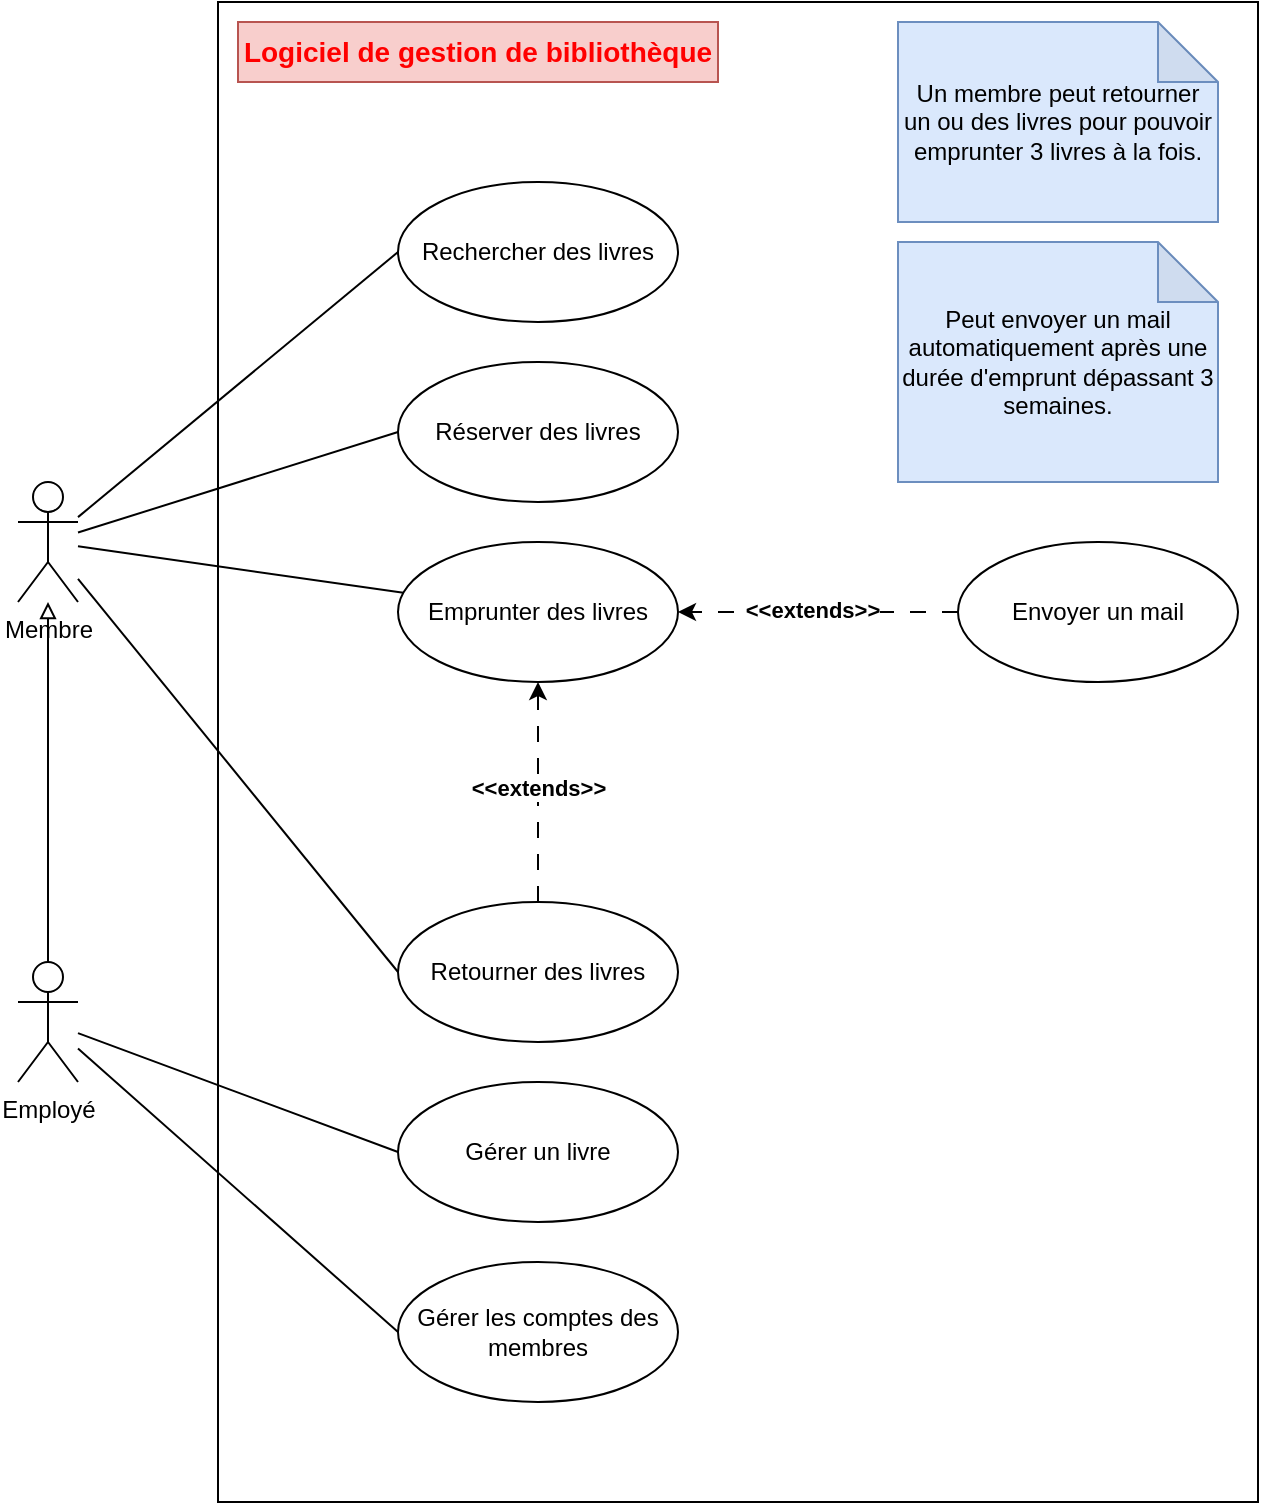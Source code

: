 <mxfile version="27.0.6">
  <diagram name="Page-1" id="z4XhQ-jAeHE7SyvA5xWt">
    <mxGraphModel dx="898" dy="750" grid="1" gridSize="10" guides="1" tooltips="1" connect="1" arrows="1" fold="1" page="1" pageScale="1" pageWidth="827" pageHeight="1169" math="0" shadow="0">
      <root>
        <mxCell id="0" />
        <mxCell id="1" parent="0" />
        <mxCell id="4zdUnPzI3HsvfFCuKaqa-1" value="" style="rounded=0;whiteSpace=wrap;html=1;" parent="1" vertex="1">
          <mxGeometry x="160" y="80" width="520" height="750" as="geometry" />
        </mxCell>
        <mxCell id="4zdUnPzI3HsvfFCuKaqa-2" value="&lt;b&gt;&lt;font style=&quot;font-size: 14px; color: light-dark(rgb(255, 0, 0), rgb(237, 237, 237));&quot;&gt;Logiciel de gestion de bibliothèque&lt;/font&gt;&lt;/b&gt;" style="text;html=1;align=center;verticalAlign=middle;whiteSpace=wrap;rounded=0;fillColor=#f8cecc;strokeColor=#b85450;" parent="1" vertex="1">
          <mxGeometry x="170" y="90" width="240" height="30" as="geometry" />
        </mxCell>
        <mxCell id="4zdUnPzI3HsvfFCuKaqa-3" value="Rechercher des livres" style="ellipse;whiteSpace=wrap;html=1;" parent="1" vertex="1">
          <mxGeometry x="250" y="170" width="140" height="70" as="geometry" />
        </mxCell>
        <mxCell id="4zdUnPzI3HsvfFCuKaqa-4" value="Réserver des livres" style="ellipse;whiteSpace=wrap;html=1;" parent="1" vertex="1">
          <mxGeometry x="250" y="260" width="140" height="70" as="geometry" />
        </mxCell>
        <mxCell id="4zdUnPzI3HsvfFCuKaqa-10" style="rounded=0;orthogonalLoop=1;jettySize=auto;html=1;dashed=1;dashPattern=8 8;exitX=0;exitY=0.5;exitDx=0;exitDy=0;" parent="1" source="4zdUnPzI3HsvfFCuKaqa-9" target="4zdUnPzI3HsvfFCuKaqa-5" edge="1">
          <mxGeometry relative="1" as="geometry" />
        </mxCell>
        <mxCell id="4zdUnPzI3HsvfFCuKaqa-11" value="&lt;b&gt;&amp;lt;&amp;lt;extends&amp;gt;&amp;gt;&lt;/b&gt;" style="edgeLabel;html=1;align=center;verticalAlign=middle;resizable=0;points=[];" parent="4zdUnPzI3HsvfFCuKaqa-10" vertex="1" connectable="0">
          <mxGeometry x="0.043" y="-1" relative="1" as="geometry">
            <mxPoint as="offset" />
          </mxGeometry>
        </mxCell>
        <mxCell id="4zdUnPzI3HsvfFCuKaqa-21" style="edgeStyle=orthogonalEdgeStyle;rounded=0;orthogonalLoop=1;jettySize=auto;html=1;exitX=0.5;exitY=0;exitDx=0;exitDy=0;dashed=1;dashPattern=8 8;" parent="1" source="4zdUnPzI3HsvfFCuKaqa-6" target="4zdUnPzI3HsvfFCuKaqa-5" edge="1">
          <mxGeometry relative="1" as="geometry" />
        </mxCell>
        <mxCell id="4zdUnPzI3HsvfFCuKaqa-22" value="&lt;b&gt;&amp;lt;&amp;lt;extends&amp;gt;&amp;gt;&lt;/b&gt;" style="edgeLabel;html=1;align=center;verticalAlign=middle;resizable=0;points=[];" parent="4zdUnPzI3HsvfFCuKaqa-21" vertex="1" connectable="0">
          <mxGeometry x="0.036" relative="1" as="geometry">
            <mxPoint as="offset" />
          </mxGeometry>
        </mxCell>
        <mxCell id="4zdUnPzI3HsvfFCuKaqa-5" value="Emprunter des livres" style="ellipse;whiteSpace=wrap;html=1;" parent="1" vertex="1">
          <mxGeometry x="250" y="350" width="140" height="70" as="geometry" />
        </mxCell>
        <mxCell id="4zdUnPzI3HsvfFCuKaqa-6" value="Retourner des livres" style="ellipse;whiteSpace=wrap;html=1;" parent="1" vertex="1">
          <mxGeometry x="250" y="530" width="140" height="70" as="geometry" />
        </mxCell>
        <mxCell id="4zdUnPzI3HsvfFCuKaqa-7" value="Gérer un livre" style="ellipse;whiteSpace=wrap;html=1;" parent="1" vertex="1">
          <mxGeometry x="250" y="620" width="140" height="70" as="geometry" />
        </mxCell>
        <mxCell id="4zdUnPzI3HsvfFCuKaqa-8" value="Gérer les comptes des membres" style="ellipse;whiteSpace=wrap;html=1;" parent="1" vertex="1">
          <mxGeometry x="250" y="710" width="140" height="70" as="geometry" />
        </mxCell>
        <mxCell id="4zdUnPzI3HsvfFCuKaqa-9" value="Envoyer un mail" style="ellipse;whiteSpace=wrap;html=1;" parent="1" vertex="1">
          <mxGeometry x="530" y="350" width="140" height="70" as="geometry" />
        </mxCell>
        <mxCell id="4zdUnPzI3HsvfFCuKaqa-13" style="rounded=0;orthogonalLoop=1;jettySize=auto;html=1;entryX=0;entryY=0.5;entryDx=0;entryDy=0;endArrow=none;startFill=0;" parent="1" source="4zdUnPzI3HsvfFCuKaqa-12" target="4zdUnPzI3HsvfFCuKaqa-7" edge="1">
          <mxGeometry relative="1" as="geometry" />
        </mxCell>
        <mxCell id="4zdUnPzI3HsvfFCuKaqa-14" style="rounded=0;orthogonalLoop=1;jettySize=auto;html=1;entryX=0;entryY=0.5;entryDx=0;entryDy=0;endArrow=none;startFill=0;" parent="1" source="4zdUnPzI3HsvfFCuKaqa-12" target="4zdUnPzI3HsvfFCuKaqa-8" edge="1">
          <mxGeometry relative="1" as="geometry" />
        </mxCell>
        <mxCell id="4zdUnPzI3HsvfFCuKaqa-16" style="rounded=0;orthogonalLoop=1;jettySize=auto;html=1;endArrow=block;endFill=0;" parent="1" source="4zdUnPzI3HsvfFCuKaqa-12" target="4zdUnPzI3HsvfFCuKaqa-15" edge="1">
          <mxGeometry relative="1" as="geometry" />
        </mxCell>
        <mxCell id="4zdUnPzI3HsvfFCuKaqa-12" value="Employé" style="shape=umlActor;verticalLabelPosition=bottom;verticalAlign=top;html=1;" parent="1" vertex="1">
          <mxGeometry x="60" y="560" width="30" height="60" as="geometry" />
        </mxCell>
        <mxCell id="4zdUnPzI3HsvfFCuKaqa-17" style="rounded=0;orthogonalLoop=1;jettySize=auto;html=1;entryX=0;entryY=0.5;entryDx=0;entryDy=0;endArrow=none;startFill=0;" parent="1" source="4zdUnPzI3HsvfFCuKaqa-15" target="4zdUnPzI3HsvfFCuKaqa-3" edge="1">
          <mxGeometry relative="1" as="geometry" />
        </mxCell>
        <mxCell id="4zdUnPzI3HsvfFCuKaqa-18" style="rounded=0;orthogonalLoop=1;jettySize=auto;html=1;entryX=0;entryY=0.5;entryDx=0;entryDy=0;endArrow=none;startFill=0;" parent="1" source="4zdUnPzI3HsvfFCuKaqa-15" target="4zdUnPzI3HsvfFCuKaqa-4" edge="1">
          <mxGeometry relative="1" as="geometry" />
        </mxCell>
        <mxCell id="4zdUnPzI3HsvfFCuKaqa-19" style="rounded=0;orthogonalLoop=1;jettySize=auto;html=1;endArrow=none;startFill=0;" parent="1" source="4zdUnPzI3HsvfFCuKaqa-15" target="4zdUnPzI3HsvfFCuKaqa-5" edge="1">
          <mxGeometry relative="1" as="geometry" />
        </mxCell>
        <mxCell id="4zdUnPzI3HsvfFCuKaqa-20" style="rounded=0;orthogonalLoop=1;jettySize=auto;html=1;entryX=0;entryY=0.5;entryDx=0;entryDy=0;endArrow=none;startFill=0;" parent="1" source="4zdUnPzI3HsvfFCuKaqa-15" target="4zdUnPzI3HsvfFCuKaqa-6" edge="1">
          <mxGeometry relative="1" as="geometry" />
        </mxCell>
        <mxCell id="4zdUnPzI3HsvfFCuKaqa-15" value="Membre" style="shape=umlActor;verticalLabelPosition=bottom;verticalAlign=top;html=1;" parent="1" vertex="1">
          <mxGeometry x="60" y="320" width="30" height="60" as="geometry" />
        </mxCell>
        <mxCell id="4zdUnPzI3HsvfFCuKaqa-23" value="Un membre peut retourner un ou des livres pour pouvoir emprunter 3 livres à la fois." style="shape=note;whiteSpace=wrap;html=1;backgroundOutline=1;darkOpacity=0.05;fillColor=#dae8fc;strokeColor=#6c8ebf;" parent="1" vertex="1">
          <mxGeometry x="500" y="90" width="160" height="100" as="geometry" />
        </mxCell>
        <mxCell id="4zdUnPzI3HsvfFCuKaqa-24" value="Peut envoyer un mail automatiquement après une durée d&#39;emprunt dépassant 3 semaines." style="shape=note;whiteSpace=wrap;html=1;backgroundOutline=1;darkOpacity=0.05;fillColor=#dae8fc;strokeColor=#6c8ebf;" parent="1" vertex="1">
          <mxGeometry x="500" y="200" width="160" height="120" as="geometry" />
        </mxCell>
      </root>
    </mxGraphModel>
  </diagram>
</mxfile>

